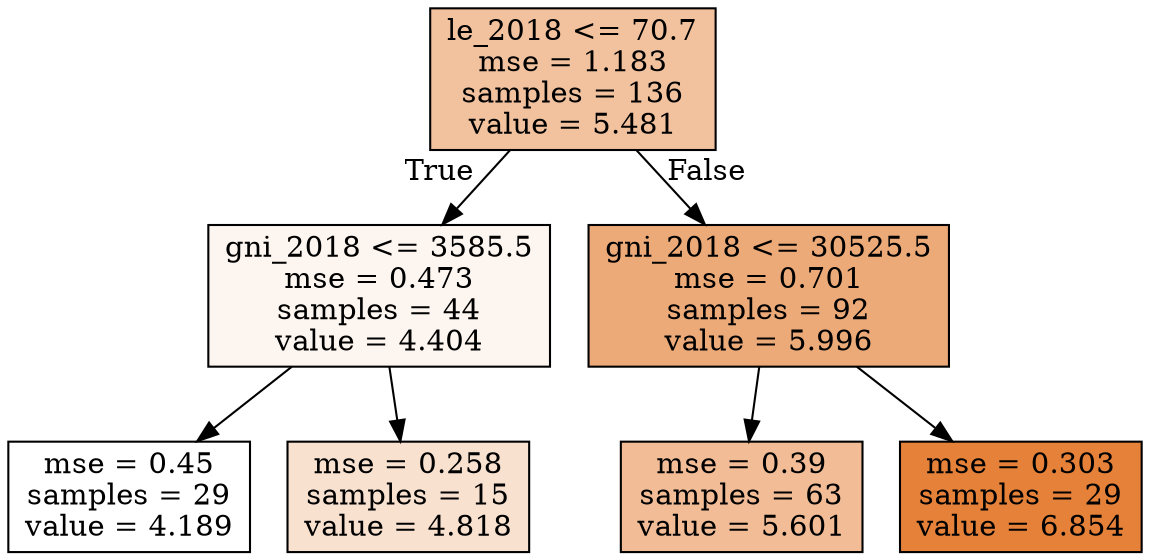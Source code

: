 digraph Tree {
node [shape=box, style="filled", color="black"] ;
0 [label="le_2018 <= 70.7\nmse = 1.183\nsamples = 136\nvalue = 5.481", fillcolor="#f2c29f"] ;
1 [label="gni_2018 <= 3585.5\nmse = 0.473\nsamples = 44\nvalue = 4.404", fillcolor="#fdf5ef"] ;
0 -> 1 [labeldistance=2.5, labelangle=45, headlabel="True"] ;
2 [label="mse = 0.45\nsamples = 29\nvalue = 4.189", fillcolor="#ffffff"] ;
1 -> 2 ;
3 [label="mse = 0.258\nsamples = 15\nvalue = 4.818", fillcolor="#f9e1d0"] ;
1 -> 3 ;
4 [label="gni_2018 <= 30525.5\nmse = 0.701\nsamples = 92\nvalue = 5.996", fillcolor="#edaa79"] ;
0 -> 4 [labeldistance=2.5, labelangle=-45, headlabel="False"] ;
5 [label="mse = 0.39\nsamples = 63\nvalue = 5.601", fillcolor="#f1bc96"] ;
4 -> 5 ;
6 [label="mse = 0.303\nsamples = 29\nvalue = 6.854", fillcolor="#e58139"] ;
4 -> 6 ;
}